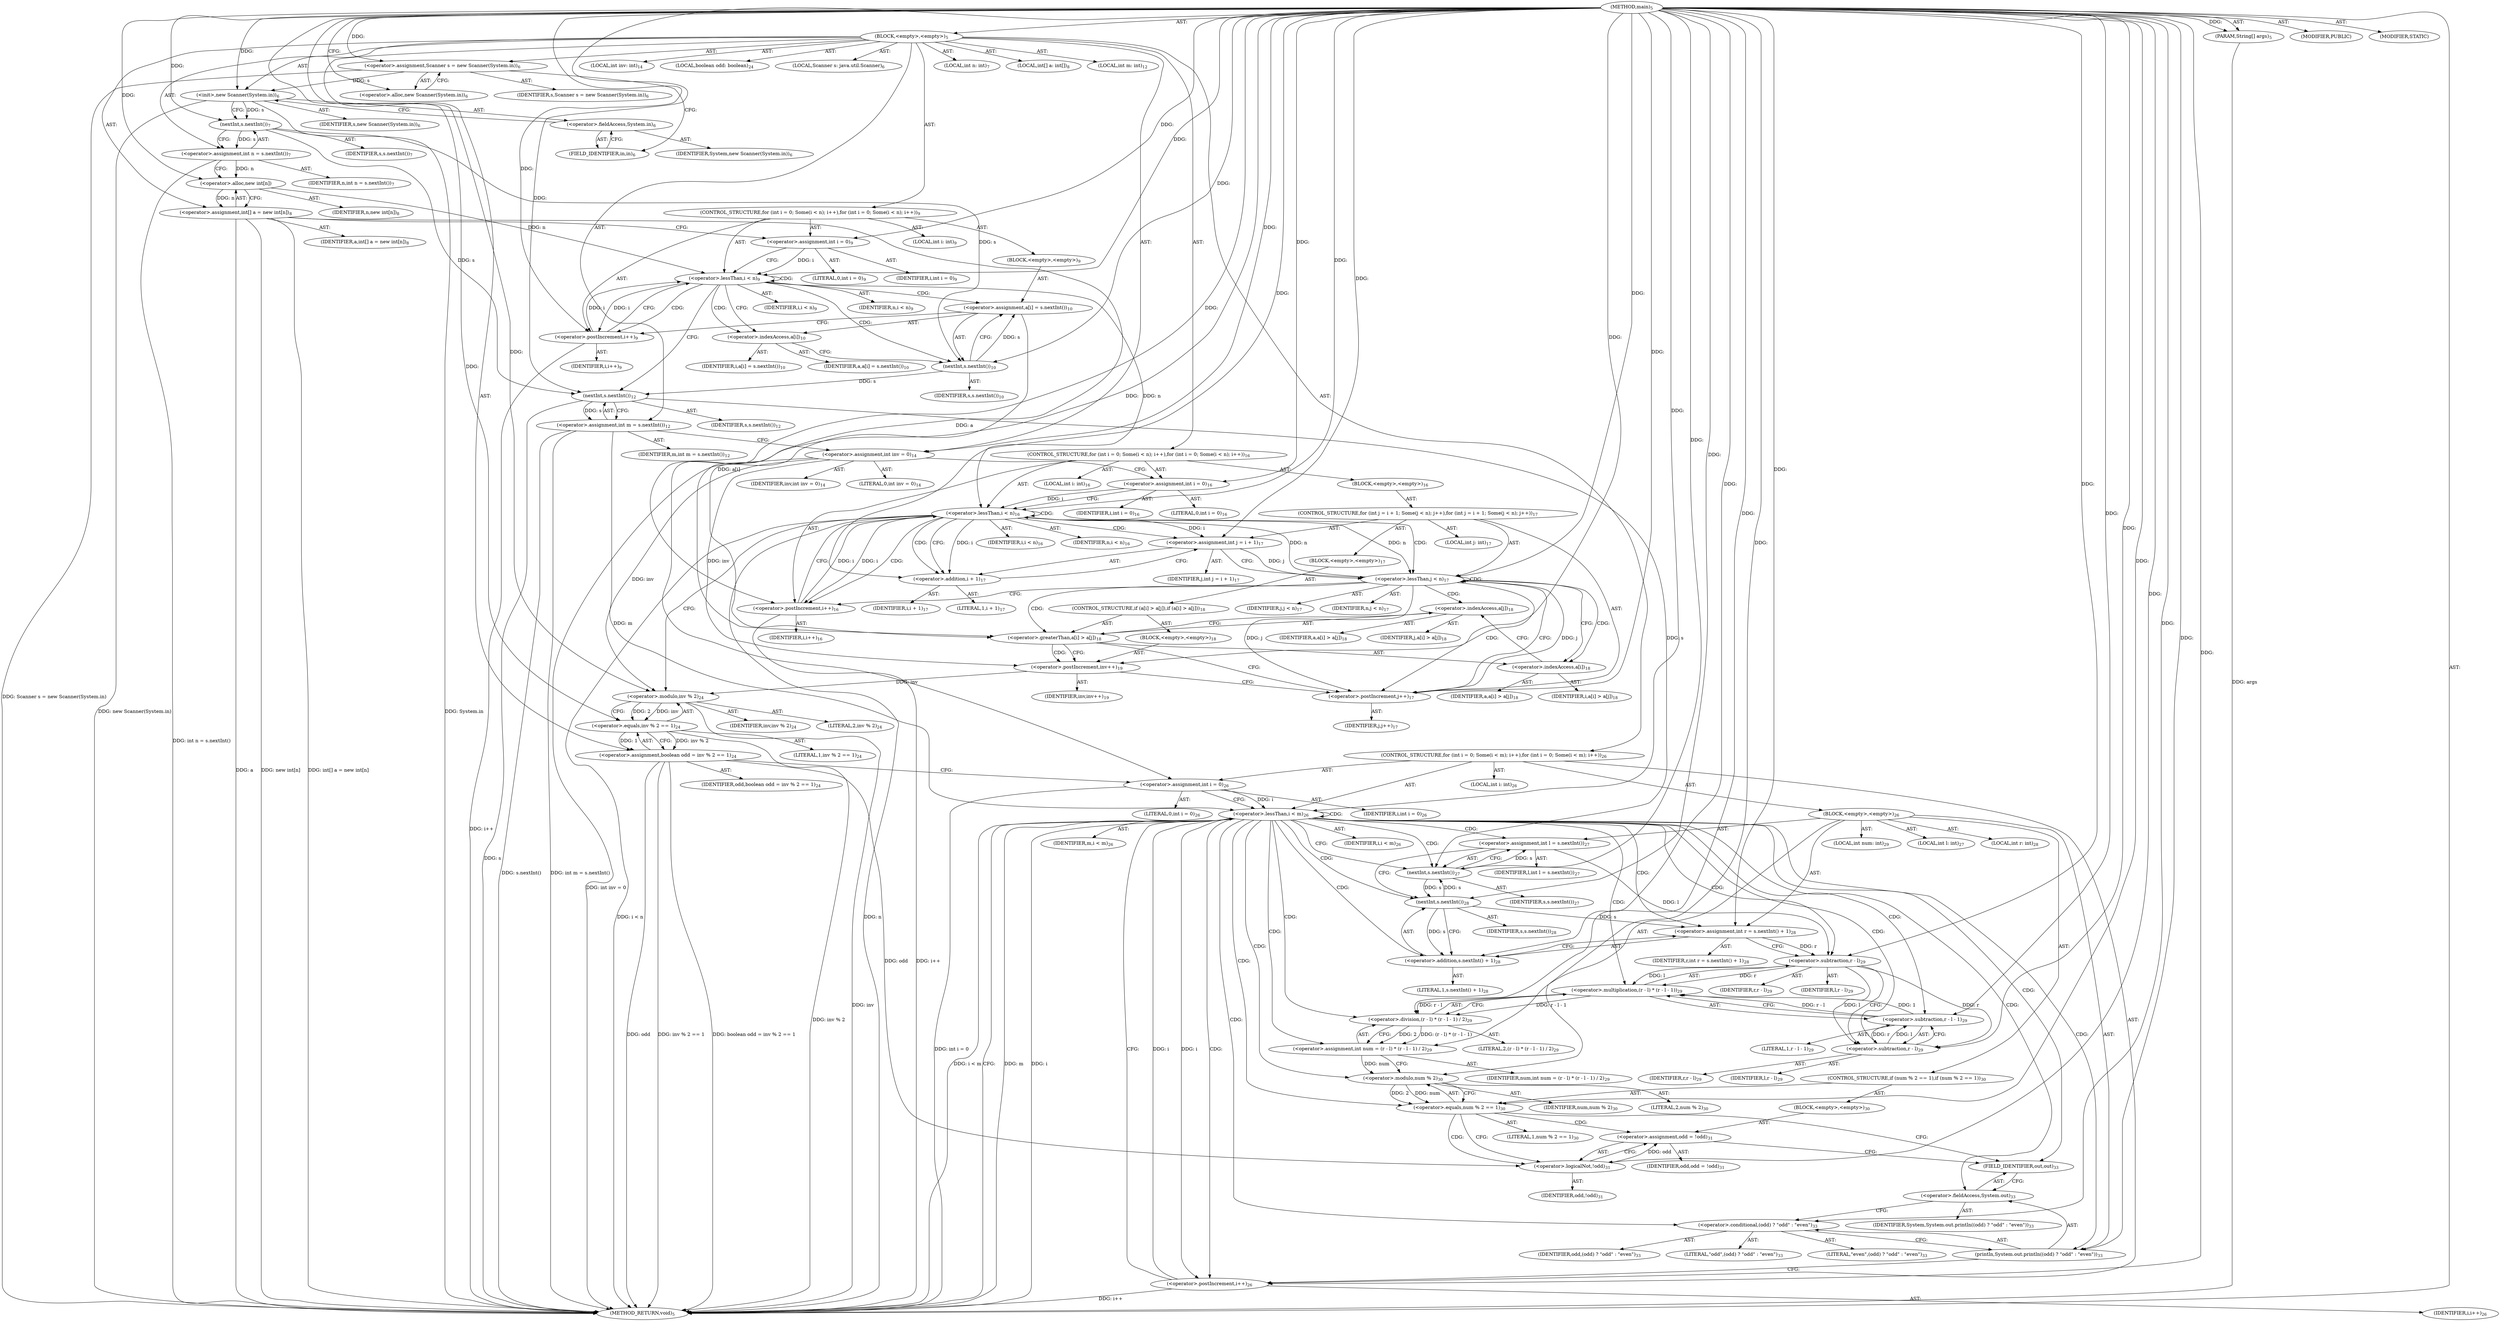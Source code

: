 digraph "main" {  
"19" [label = <(METHOD,main)<SUB>5</SUB>> ]
"20" [label = <(PARAM,String[] args)<SUB>5</SUB>> ]
"21" [label = <(BLOCK,&lt;empty&gt;,&lt;empty&gt;)<SUB>5</SUB>> ]
"4" [label = <(LOCAL,Scanner s: java.util.Scanner)<SUB>6</SUB>> ]
"22" [label = <(&lt;operator&gt;.assignment,Scanner s = new Scanner(System.in))<SUB>6</SUB>> ]
"23" [label = <(IDENTIFIER,s,Scanner s = new Scanner(System.in))<SUB>6</SUB>> ]
"24" [label = <(&lt;operator&gt;.alloc,new Scanner(System.in))<SUB>6</SUB>> ]
"25" [label = <(&lt;init&gt;,new Scanner(System.in))<SUB>6</SUB>> ]
"3" [label = <(IDENTIFIER,s,new Scanner(System.in))<SUB>6</SUB>> ]
"26" [label = <(&lt;operator&gt;.fieldAccess,System.in)<SUB>6</SUB>> ]
"27" [label = <(IDENTIFIER,System,new Scanner(System.in))<SUB>6</SUB>> ]
"28" [label = <(FIELD_IDENTIFIER,in,in)<SUB>6</SUB>> ]
"29" [label = <(LOCAL,int n: int)<SUB>7</SUB>> ]
"30" [label = <(&lt;operator&gt;.assignment,int n = s.nextInt())<SUB>7</SUB>> ]
"31" [label = <(IDENTIFIER,n,int n = s.nextInt())<SUB>7</SUB>> ]
"32" [label = <(nextInt,s.nextInt())<SUB>7</SUB>> ]
"33" [label = <(IDENTIFIER,s,s.nextInt())<SUB>7</SUB>> ]
"34" [label = <(LOCAL,int[] a: int[])<SUB>8</SUB>> ]
"35" [label = <(&lt;operator&gt;.assignment,int[] a = new int[n])<SUB>8</SUB>> ]
"36" [label = <(IDENTIFIER,a,int[] a = new int[n])<SUB>8</SUB>> ]
"37" [label = <(&lt;operator&gt;.alloc,new int[n])> ]
"38" [label = <(IDENTIFIER,n,new int[n])<SUB>8</SUB>> ]
"39" [label = <(CONTROL_STRUCTURE,for (int i = 0; Some(i &lt; n); i++),for (int i = 0; Some(i &lt; n); i++))<SUB>9</SUB>> ]
"40" [label = <(LOCAL,int i: int)<SUB>9</SUB>> ]
"41" [label = <(&lt;operator&gt;.assignment,int i = 0)<SUB>9</SUB>> ]
"42" [label = <(IDENTIFIER,i,int i = 0)<SUB>9</SUB>> ]
"43" [label = <(LITERAL,0,int i = 0)<SUB>9</SUB>> ]
"44" [label = <(&lt;operator&gt;.lessThan,i &lt; n)<SUB>9</SUB>> ]
"45" [label = <(IDENTIFIER,i,i &lt; n)<SUB>9</SUB>> ]
"46" [label = <(IDENTIFIER,n,i &lt; n)<SUB>9</SUB>> ]
"47" [label = <(&lt;operator&gt;.postIncrement,i++)<SUB>9</SUB>> ]
"48" [label = <(IDENTIFIER,i,i++)<SUB>9</SUB>> ]
"49" [label = <(BLOCK,&lt;empty&gt;,&lt;empty&gt;)<SUB>9</SUB>> ]
"50" [label = <(&lt;operator&gt;.assignment,a[i] = s.nextInt())<SUB>10</SUB>> ]
"51" [label = <(&lt;operator&gt;.indexAccess,a[i])<SUB>10</SUB>> ]
"52" [label = <(IDENTIFIER,a,a[i] = s.nextInt())<SUB>10</SUB>> ]
"53" [label = <(IDENTIFIER,i,a[i] = s.nextInt())<SUB>10</SUB>> ]
"54" [label = <(nextInt,s.nextInt())<SUB>10</SUB>> ]
"55" [label = <(IDENTIFIER,s,s.nextInt())<SUB>10</SUB>> ]
"56" [label = <(LOCAL,int m: int)<SUB>12</SUB>> ]
"57" [label = <(&lt;operator&gt;.assignment,int m = s.nextInt())<SUB>12</SUB>> ]
"58" [label = <(IDENTIFIER,m,int m = s.nextInt())<SUB>12</SUB>> ]
"59" [label = <(nextInt,s.nextInt())<SUB>12</SUB>> ]
"60" [label = <(IDENTIFIER,s,s.nextInt())<SUB>12</SUB>> ]
"61" [label = <(LOCAL,int inv: int)<SUB>14</SUB>> ]
"62" [label = <(&lt;operator&gt;.assignment,int inv = 0)<SUB>14</SUB>> ]
"63" [label = <(IDENTIFIER,inv,int inv = 0)<SUB>14</SUB>> ]
"64" [label = <(LITERAL,0,int inv = 0)<SUB>14</SUB>> ]
"65" [label = <(CONTROL_STRUCTURE,for (int i = 0; Some(i &lt; n); i++),for (int i = 0; Some(i &lt; n); i++))<SUB>16</SUB>> ]
"66" [label = <(LOCAL,int i: int)<SUB>16</SUB>> ]
"67" [label = <(&lt;operator&gt;.assignment,int i = 0)<SUB>16</SUB>> ]
"68" [label = <(IDENTIFIER,i,int i = 0)<SUB>16</SUB>> ]
"69" [label = <(LITERAL,0,int i = 0)<SUB>16</SUB>> ]
"70" [label = <(&lt;operator&gt;.lessThan,i &lt; n)<SUB>16</SUB>> ]
"71" [label = <(IDENTIFIER,i,i &lt; n)<SUB>16</SUB>> ]
"72" [label = <(IDENTIFIER,n,i &lt; n)<SUB>16</SUB>> ]
"73" [label = <(&lt;operator&gt;.postIncrement,i++)<SUB>16</SUB>> ]
"74" [label = <(IDENTIFIER,i,i++)<SUB>16</SUB>> ]
"75" [label = <(BLOCK,&lt;empty&gt;,&lt;empty&gt;)<SUB>16</SUB>> ]
"76" [label = <(CONTROL_STRUCTURE,for (int j = i + 1; Some(j &lt; n); j++),for (int j = i + 1; Some(j &lt; n); j++))<SUB>17</SUB>> ]
"77" [label = <(LOCAL,int j: int)<SUB>17</SUB>> ]
"78" [label = <(&lt;operator&gt;.assignment,int j = i + 1)<SUB>17</SUB>> ]
"79" [label = <(IDENTIFIER,j,int j = i + 1)<SUB>17</SUB>> ]
"80" [label = <(&lt;operator&gt;.addition,i + 1)<SUB>17</SUB>> ]
"81" [label = <(IDENTIFIER,i,i + 1)<SUB>17</SUB>> ]
"82" [label = <(LITERAL,1,i + 1)<SUB>17</SUB>> ]
"83" [label = <(&lt;operator&gt;.lessThan,j &lt; n)<SUB>17</SUB>> ]
"84" [label = <(IDENTIFIER,j,j &lt; n)<SUB>17</SUB>> ]
"85" [label = <(IDENTIFIER,n,j &lt; n)<SUB>17</SUB>> ]
"86" [label = <(&lt;operator&gt;.postIncrement,j++)<SUB>17</SUB>> ]
"87" [label = <(IDENTIFIER,j,j++)<SUB>17</SUB>> ]
"88" [label = <(BLOCK,&lt;empty&gt;,&lt;empty&gt;)<SUB>17</SUB>> ]
"89" [label = <(CONTROL_STRUCTURE,if (a[i] &gt; a[j]),if (a[i] &gt; a[j]))<SUB>18</SUB>> ]
"90" [label = <(&lt;operator&gt;.greaterThan,a[i] &gt; a[j])<SUB>18</SUB>> ]
"91" [label = <(&lt;operator&gt;.indexAccess,a[i])<SUB>18</SUB>> ]
"92" [label = <(IDENTIFIER,a,a[i] &gt; a[j])<SUB>18</SUB>> ]
"93" [label = <(IDENTIFIER,i,a[i] &gt; a[j])<SUB>18</SUB>> ]
"94" [label = <(&lt;operator&gt;.indexAccess,a[j])<SUB>18</SUB>> ]
"95" [label = <(IDENTIFIER,a,a[i] &gt; a[j])<SUB>18</SUB>> ]
"96" [label = <(IDENTIFIER,j,a[i] &gt; a[j])<SUB>18</SUB>> ]
"97" [label = <(BLOCK,&lt;empty&gt;,&lt;empty&gt;)<SUB>18</SUB>> ]
"98" [label = <(&lt;operator&gt;.postIncrement,inv++)<SUB>19</SUB>> ]
"99" [label = <(IDENTIFIER,inv,inv++)<SUB>19</SUB>> ]
"100" [label = <(LOCAL,boolean odd: boolean)<SUB>24</SUB>> ]
"101" [label = <(&lt;operator&gt;.assignment,boolean odd = inv % 2 == 1)<SUB>24</SUB>> ]
"102" [label = <(IDENTIFIER,odd,boolean odd = inv % 2 == 1)<SUB>24</SUB>> ]
"103" [label = <(&lt;operator&gt;.equals,inv % 2 == 1)<SUB>24</SUB>> ]
"104" [label = <(&lt;operator&gt;.modulo,inv % 2)<SUB>24</SUB>> ]
"105" [label = <(IDENTIFIER,inv,inv % 2)<SUB>24</SUB>> ]
"106" [label = <(LITERAL,2,inv % 2)<SUB>24</SUB>> ]
"107" [label = <(LITERAL,1,inv % 2 == 1)<SUB>24</SUB>> ]
"108" [label = <(CONTROL_STRUCTURE,for (int i = 0; Some(i &lt; m); i++),for (int i = 0; Some(i &lt; m); i++))<SUB>26</SUB>> ]
"109" [label = <(LOCAL,int i: int)<SUB>26</SUB>> ]
"110" [label = <(&lt;operator&gt;.assignment,int i = 0)<SUB>26</SUB>> ]
"111" [label = <(IDENTIFIER,i,int i = 0)<SUB>26</SUB>> ]
"112" [label = <(LITERAL,0,int i = 0)<SUB>26</SUB>> ]
"113" [label = <(&lt;operator&gt;.lessThan,i &lt; m)<SUB>26</SUB>> ]
"114" [label = <(IDENTIFIER,i,i &lt; m)<SUB>26</SUB>> ]
"115" [label = <(IDENTIFIER,m,i &lt; m)<SUB>26</SUB>> ]
"116" [label = <(&lt;operator&gt;.postIncrement,i++)<SUB>26</SUB>> ]
"117" [label = <(IDENTIFIER,i,i++)<SUB>26</SUB>> ]
"118" [label = <(BLOCK,&lt;empty&gt;,&lt;empty&gt;)<SUB>26</SUB>> ]
"119" [label = <(LOCAL,int l: int)<SUB>27</SUB>> ]
"120" [label = <(&lt;operator&gt;.assignment,int l = s.nextInt())<SUB>27</SUB>> ]
"121" [label = <(IDENTIFIER,l,int l = s.nextInt())<SUB>27</SUB>> ]
"122" [label = <(nextInt,s.nextInt())<SUB>27</SUB>> ]
"123" [label = <(IDENTIFIER,s,s.nextInt())<SUB>27</SUB>> ]
"124" [label = <(LOCAL,int r: int)<SUB>28</SUB>> ]
"125" [label = <(&lt;operator&gt;.assignment,int r = s.nextInt() + 1)<SUB>28</SUB>> ]
"126" [label = <(IDENTIFIER,r,int r = s.nextInt() + 1)<SUB>28</SUB>> ]
"127" [label = <(&lt;operator&gt;.addition,s.nextInt() + 1)<SUB>28</SUB>> ]
"128" [label = <(nextInt,s.nextInt())<SUB>28</SUB>> ]
"129" [label = <(IDENTIFIER,s,s.nextInt())<SUB>28</SUB>> ]
"130" [label = <(LITERAL,1,s.nextInt() + 1)<SUB>28</SUB>> ]
"131" [label = <(LOCAL,int num: int)<SUB>29</SUB>> ]
"132" [label = <(&lt;operator&gt;.assignment,int num = (r - l) * (r - l - 1) / 2)<SUB>29</SUB>> ]
"133" [label = <(IDENTIFIER,num,int num = (r - l) * (r - l - 1) / 2)<SUB>29</SUB>> ]
"134" [label = <(&lt;operator&gt;.division,(r - l) * (r - l - 1) / 2)<SUB>29</SUB>> ]
"135" [label = <(&lt;operator&gt;.multiplication,(r - l) * (r - l - 1))<SUB>29</SUB>> ]
"136" [label = <(&lt;operator&gt;.subtraction,r - l)<SUB>29</SUB>> ]
"137" [label = <(IDENTIFIER,r,r - l)<SUB>29</SUB>> ]
"138" [label = <(IDENTIFIER,l,r - l)<SUB>29</SUB>> ]
"139" [label = <(&lt;operator&gt;.subtraction,r - l - 1)<SUB>29</SUB>> ]
"140" [label = <(&lt;operator&gt;.subtraction,r - l)<SUB>29</SUB>> ]
"141" [label = <(IDENTIFIER,r,r - l)<SUB>29</SUB>> ]
"142" [label = <(IDENTIFIER,l,r - l)<SUB>29</SUB>> ]
"143" [label = <(LITERAL,1,r - l - 1)<SUB>29</SUB>> ]
"144" [label = <(LITERAL,2,(r - l) * (r - l - 1) / 2)<SUB>29</SUB>> ]
"145" [label = <(CONTROL_STRUCTURE,if (num % 2 == 1),if (num % 2 == 1))<SUB>30</SUB>> ]
"146" [label = <(&lt;operator&gt;.equals,num % 2 == 1)<SUB>30</SUB>> ]
"147" [label = <(&lt;operator&gt;.modulo,num % 2)<SUB>30</SUB>> ]
"148" [label = <(IDENTIFIER,num,num % 2)<SUB>30</SUB>> ]
"149" [label = <(LITERAL,2,num % 2)<SUB>30</SUB>> ]
"150" [label = <(LITERAL,1,num % 2 == 1)<SUB>30</SUB>> ]
"151" [label = <(BLOCK,&lt;empty&gt;,&lt;empty&gt;)<SUB>30</SUB>> ]
"152" [label = <(&lt;operator&gt;.assignment,odd = !odd)<SUB>31</SUB>> ]
"153" [label = <(IDENTIFIER,odd,odd = !odd)<SUB>31</SUB>> ]
"154" [label = <(&lt;operator&gt;.logicalNot,!odd)<SUB>31</SUB>> ]
"155" [label = <(IDENTIFIER,odd,!odd)<SUB>31</SUB>> ]
"156" [label = <(println,System.out.println((odd) ? &quot;odd&quot; : &quot;even&quot;))<SUB>33</SUB>> ]
"157" [label = <(&lt;operator&gt;.fieldAccess,System.out)<SUB>33</SUB>> ]
"158" [label = <(IDENTIFIER,System,System.out.println((odd) ? &quot;odd&quot; : &quot;even&quot;))<SUB>33</SUB>> ]
"159" [label = <(FIELD_IDENTIFIER,out,out)<SUB>33</SUB>> ]
"160" [label = <(&lt;operator&gt;.conditional,(odd) ? &quot;odd&quot; : &quot;even&quot;)<SUB>33</SUB>> ]
"161" [label = <(IDENTIFIER,odd,(odd) ? &quot;odd&quot; : &quot;even&quot;)<SUB>33</SUB>> ]
"162" [label = <(LITERAL,&quot;odd&quot;,(odd) ? &quot;odd&quot; : &quot;even&quot;)<SUB>33</SUB>> ]
"163" [label = <(LITERAL,&quot;even&quot;,(odd) ? &quot;odd&quot; : &quot;even&quot;)<SUB>33</SUB>> ]
"164" [label = <(MODIFIER,PUBLIC)> ]
"165" [label = <(MODIFIER,STATIC)> ]
"166" [label = <(METHOD_RETURN,void)<SUB>5</SUB>> ]
  "19" -> "20"  [ label = "AST: "] 
  "19" -> "21"  [ label = "AST: "] 
  "19" -> "164"  [ label = "AST: "] 
  "19" -> "165"  [ label = "AST: "] 
  "19" -> "166"  [ label = "AST: "] 
  "21" -> "4"  [ label = "AST: "] 
  "21" -> "22"  [ label = "AST: "] 
  "21" -> "25"  [ label = "AST: "] 
  "21" -> "29"  [ label = "AST: "] 
  "21" -> "30"  [ label = "AST: "] 
  "21" -> "34"  [ label = "AST: "] 
  "21" -> "35"  [ label = "AST: "] 
  "21" -> "39"  [ label = "AST: "] 
  "21" -> "56"  [ label = "AST: "] 
  "21" -> "57"  [ label = "AST: "] 
  "21" -> "61"  [ label = "AST: "] 
  "21" -> "62"  [ label = "AST: "] 
  "21" -> "65"  [ label = "AST: "] 
  "21" -> "100"  [ label = "AST: "] 
  "21" -> "101"  [ label = "AST: "] 
  "21" -> "108"  [ label = "AST: "] 
  "22" -> "23"  [ label = "AST: "] 
  "22" -> "24"  [ label = "AST: "] 
  "25" -> "3"  [ label = "AST: "] 
  "25" -> "26"  [ label = "AST: "] 
  "26" -> "27"  [ label = "AST: "] 
  "26" -> "28"  [ label = "AST: "] 
  "30" -> "31"  [ label = "AST: "] 
  "30" -> "32"  [ label = "AST: "] 
  "32" -> "33"  [ label = "AST: "] 
  "35" -> "36"  [ label = "AST: "] 
  "35" -> "37"  [ label = "AST: "] 
  "37" -> "38"  [ label = "AST: "] 
  "39" -> "40"  [ label = "AST: "] 
  "39" -> "41"  [ label = "AST: "] 
  "39" -> "44"  [ label = "AST: "] 
  "39" -> "47"  [ label = "AST: "] 
  "39" -> "49"  [ label = "AST: "] 
  "41" -> "42"  [ label = "AST: "] 
  "41" -> "43"  [ label = "AST: "] 
  "44" -> "45"  [ label = "AST: "] 
  "44" -> "46"  [ label = "AST: "] 
  "47" -> "48"  [ label = "AST: "] 
  "49" -> "50"  [ label = "AST: "] 
  "50" -> "51"  [ label = "AST: "] 
  "50" -> "54"  [ label = "AST: "] 
  "51" -> "52"  [ label = "AST: "] 
  "51" -> "53"  [ label = "AST: "] 
  "54" -> "55"  [ label = "AST: "] 
  "57" -> "58"  [ label = "AST: "] 
  "57" -> "59"  [ label = "AST: "] 
  "59" -> "60"  [ label = "AST: "] 
  "62" -> "63"  [ label = "AST: "] 
  "62" -> "64"  [ label = "AST: "] 
  "65" -> "66"  [ label = "AST: "] 
  "65" -> "67"  [ label = "AST: "] 
  "65" -> "70"  [ label = "AST: "] 
  "65" -> "73"  [ label = "AST: "] 
  "65" -> "75"  [ label = "AST: "] 
  "67" -> "68"  [ label = "AST: "] 
  "67" -> "69"  [ label = "AST: "] 
  "70" -> "71"  [ label = "AST: "] 
  "70" -> "72"  [ label = "AST: "] 
  "73" -> "74"  [ label = "AST: "] 
  "75" -> "76"  [ label = "AST: "] 
  "76" -> "77"  [ label = "AST: "] 
  "76" -> "78"  [ label = "AST: "] 
  "76" -> "83"  [ label = "AST: "] 
  "76" -> "86"  [ label = "AST: "] 
  "76" -> "88"  [ label = "AST: "] 
  "78" -> "79"  [ label = "AST: "] 
  "78" -> "80"  [ label = "AST: "] 
  "80" -> "81"  [ label = "AST: "] 
  "80" -> "82"  [ label = "AST: "] 
  "83" -> "84"  [ label = "AST: "] 
  "83" -> "85"  [ label = "AST: "] 
  "86" -> "87"  [ label = "AST: "] 
  "88" -> "89"  [ label = "AST: "] 
  "89" -> "90"  [ label = "AST: "] 
  "89" -> "97"  [ label = "AST: "] 
  "90" -> "91"  [ label = "AST: "] 
  "90" -> "94"  [ label = "AST: "] 
  "91" -> "92"  [ label = "AST: "] 
  "91" -> "93"  [ label = "AST: "] 
  "94" -> "95"  [ label = "AST: "] 
  "94" -> "96"  [ label = "AST: "] 
  "97" -> "98"  [ label = "AST: "] 
  "98" -> "99"  [ label = "AST: "] 
  "101" -> "102"  [ label = "AST: "] 
  "101" -> "103"  [ label = "AST: "] 
  "103" -> "104"  [ label = "AST: "] 
  "103" -> "107"  [ label = "AST: "] 
  "104" -> "105"  [ label = "AST: "] 
  "104" -> "106"  [ label = "AST: "] 
  "108" -> "109"  [ label = "AST: "] 
  "108" -> "110"  [ label = "AST: "] 
  "108" -> "113"  [ label = "AST: "] 
  "108" -> "116"  [ label = "AST: "] 
  "108" -> "118"  [ label = "AST: "] 
  "110" -> "111"  [ label = "AST: "] 
  "110" -> "112"  [ label = "AST: "] 
  "113" -> "114"  [ label = "AST: "] 
  "113" -> "115"  [ label = "AST: "] 
  "116" -> "117"  [ label = "AST: "] 
  "118" -> "119"  [ label = "AST: "] 
  "118" -> "120"  [ label = "AST: "] 
  "118" -> "124"  [ label = "AST: "] 
  "118" -> "125"  [ label = "AST: "] 
  "118" -> "131"  [ label = "AST: "] 
  "118" -> "132"  [ label = "AST: "] 
  "118" -> "145"  [ label = "AST: "] 
  "118" -> "156"  [ label = "AST: "] 
  "120" -> "121"  [ label = "AST: "] 
  "120" -> "122"  [ label = "AST: "] 
  "122" -> "123"  [ label = "AST: "] 
  "125" -> "126"  [ label = "AST: "] 
  "125" -> "127"  [ label = "AST: "] 
  "127" -> "128"  [ label = "AST: "] 
  "127" -> "130"  [ label = "AST: "] 
  "128" -> "129"  [ label = "AST: "] 
  "132" -> "133"  [ label = "AST: "] 
  "132" -> "134"  [ label = "AST: "] 
  "134" -> "135"  [ label = "AST: "] 
  "134" -> "144"  [ label = "AST: "] 
  "135" -> "136"  [ label = "AST: "] 
  "135" -> "139"  [ label = "AST: "] 
  "136" -> "137"  [ label = "AST: "] 
  "136" -> "138"  [ label = "AST: "] 
  "139" -> "140"  [ label = "AST: "] 
  "139" -> "143"  [ label = "AST: "] 
  "140" -> "141"  [ label = "AST: "] 
  "140" -> "142"  [ label = "AST: "] 
  "145" -> "146"  [ label = "AST: "] 
  "145" -> "151"  [ label = "AST: "] 
  "146" -> "147"  [ label = "AST: "] 
  "146" -> "150"  [ label = "AST: "] 
  "147" -> "148"  [ label = "AST: "] 
  "147" -> "149"  [ label = "AST: "] 
  "151" -> "152"  [ label = "AST: "] 
  "152" -> "153"  [ label = "AST: "] 
  "152" -> "154"  [ label = "AST: "] 
  "154" -> "155"  [ label = "AST: "] 
  "156" -> "157"  [ label = "AST: "] 
  "156" -> "160"  [ label = "AST: "] 
  "157" -> "158"  [ label = "AST: "] 
  "157" -> "159"  [ label = "AST: "] 
  "160" -> "161"  [ label = "AST: "] 
  "160" -> "162"  [ label = "AST: "] 
  "160" -> "163"  [ label = "AST: "] 
  "22" -> "28"  [ label = "CFG: "] 
  "25" -> "32"  [ label = "CFG: "] 
  "30" -> "37"  [ label = "CFG: "] 
  "35" -> "41"  [ label = "CFG: "] 
  "57" -> "62"  [ label = "CFG: "] 
  "62" -> "67"  [ label = "CFG: "] 
  "101" -> "110"  [ label = "CFG: "] 
  "24" -> "22"  [ label = "CFG: "] 
  "26" -> "25"  [ label = "CFG: "] 
  "32" -> "30"  [ label = "CFG: "] 
  "37" -> "35"  [ label = "CFG: "] 
  "41" -> "44"  [ label = "CFG: "] 
  "44" -> "51"  [ label = "CFG: "] 
  "44" -> "59"  [ label = "CFG: "] 
  "47" -> "44"  [ label = "CFG: "] 
  "59" -> "57"  [ label = "CFG: "] 
  "67" -> "70"  [ label = "CFG: "] 
  "70" -> "80"  [ label = "CFG: "] 
  "70" -> "104"  [ label = "CFG: "] 
  "73" -> "70"  [ label = "CFG: "] 
  "103" -> "101"  [ label = "CFG: "] 
  "110" -> "113"  [ label = "CFG: "] 
  "113" -> "166"  [ label = "CFG: "] 
  "113" -> "122"  [ label = "CFG: "] 
  "116" -> "113"  [ label = "CFG: "] 
  "28" -> "26"  [ label = "CFG: "] 
  "50" -> "47"  [ label = "CFG: "] 
  "104" -> "103"  [ label = "CFG: "] 
  "120" -> "128"  [ label = "CFG: "] 
  "125" -> "136"  [ label = "CFG: "] 
  "132" -> "147"  [ label = "CFG: "] 
  "156" -> "116"  [ label = "CFG: "] 
  "51" -> "54"  [ label = "CFG: "] 
  "54" -> "50"  [ label = "CFG: "] 
  "78" -> "83"  [ label = "CFG: "] 
  "83" -> "91"  [ label = "CFG: "] 
  "83" -> "73"  [ label = "CFG: "] 
  "86" -> "83"  [ label = "CFG: "] 
  "122" -> "120"  [ label = "CFG: "] 
  "127" -> "125"  [ label = "CFG: "] 
  "134" -> "132"  [ label = "CFG: "] 
  "146" -> "154"  [ label = "CFG: "] 
  "146" -> "159"  [ label = "CFG: "] 
  "157" -> "160"  [ label = "CFG: "] 
  "160" -> "156"  [ label = "CFG: "] 
  "80" -> "78"  [ label = "CFG: "] 
  "128" -> "127"  [ label = "CFG: "] 
  "135" -> "134"  [ label = "CFG: "] 
  "147" -> "146"  [ label = "CFG: "] 
  "152" -> "159"  [ label = "CFG: "] 
  "159" -> "157"  [ label = "CFG: "] 
  "90" -> "98"  [ label = "CFG: "] 
  "90" -> "86"  [ label = "CFG: "] 
  "136" -> "140"  [ label = "CFG: "] 
  "139" -> "135"  [ label = "CFG: "] 
  "154" -> "152"  [ label = "CFG: "] 
  "91" -> "94"  [ label = "CFG: "] 
  "94" -> "90"  [ label = "CFG: "] 
  "98" -> "86"  [ label = "CFG: "] 
  "140" -> "139"  [ label = "CFG: "] 
  "19" -> "24"  [ label = "CFG: "] 
  "20" -> "166"  [ label = "DDG: args"] 
  "22" -> "166"  [ label = "DDG: Scanner s = new Scanner(System.in)"] 
  "25" -> "166"  [ label = "DDG: System.in"] 
  "25" -> "166"  [ label = "DDG: new Scanner(System.in)"] 
  "30" -> "166"  [ label = "DDG: int n = s.nextInt()"] 
  "35" -> "166"  [ label = "DDG: a"] 
  "35" -> "166"  [ label = "DDG: new int[n]"] 
  "35" -> "166"  [ label = "DDG: int[] a = new int[n]"] 
  "59" -> "166"  [ label = "DDG: s"] 
  "57" -> "166"  [ label = "DDG: s.nextInt()"] 
  "57" -> "166"  [ label = "DDG: int m = s.nextInt()"] 
  "62" -> "166"  [ label = "DDG: int inv = 0"] 
  "70" -> "166"  [ label = "DDG: n"] 
  "70" -> "166"  [ label = "DDG: i &lt; n"] 
  "101" -> "166"  [ label = "DDG: odd"] 
  "104" -> "166"  [ label = "DDG: inv"] 
  "103" -> "166"  [ label = "DDG: inv % 2"] 
  "101" -> "166"  [ label = "DDG: inv % 2 == 1"] 
  "101" -> "166"  [ label = "DDG: boolean odd = inv % 2 == 1"] 
  "110" -> "166"  [ label = "DDG: int i = 0"] 
  "113" -> "166"  [ label = "DDG: i"] 
  "113" -> "166"  [ label = "DDG: m"] 
  "113" -> "166"  [ label = "DDG: i &lt; m"] 
  "116" -> "166"  [ label = "DDG: i++"] 
  "73" -> "166"  [ label = "DDG: i++"] 
  "47" -> "166"  [ label = "DDG: i++"] 
  "19" -> "20"  [ label = "DDG: "] 
  "19" -> "22"  [ label = "DDG: "] 
  "32" -> "30"  [ label = "DDG: s"] 
  "37" -> "35"  [ label = "DDG: n"] 
  "59" -> "57"  [ label = "DDG: s"] 
  "19" -> "62"  [ label = "DDG: "] 
  "103" -> "101"  [ label = "DDG: inv % 2"] 
  "103" -> "101"  [ label = "DDG: 1"] 
  "22" -> "25"  [ label = "DDG: s"] 
  "19" -> "25"  [ label = "DDG: "] 
  "19" -> "41"  [ label = "DDG: "] 
  "19" -> "67"  [ label = "DDG: "] 
  "19" -> "110"  [ label = "DDG: "] 
  "25" -> "32"  [ label = "DDG: s"] 
  "19" -> "32"  [ label = "DDG: "] 
  "30" -> "37"  [ label = "DDG: n"] 
  "19" -> "37"  [ label = "DDG: "] 
  "41" -> "44"  [ label = "DDG: i"] 
  "47" -> "44"  [ label = "DDG: i"] 
  "19" -> "44"  [ label = "DDG: "] 
  "37" -> "44"  [ label = "DDG: n"] 
  "44" -> "47"  [ label = "DDG: i"] 
  "19" -> "47"  [ label = "DDG: "] 
  "54" -> "50"  [ label = "DDG: s"] 
  "32" -> "59"  [ label = "DDG: s"] 
  "54" -> "59"  [ label = "DDG: s"] 
  "19" -> "59"  [ label = "DDG: "] 
  "67" -> "70"  [ label = "DDG: i"] 
  "73" -> "70"  [ label = "DDG: i"] 
  "19" -> "70"  [ label = "DDG: "] 
  "44" -> "70"  [ label = "DDG: n"] 
  "83" -> "70"  [ label = "DDG: n"] 
  "19" -> "73"  [ label = "DDG: "] 
  "70" -> "73"  [ label = "DDG: i"] 
  "104" -> "103"  [ label = "DDG: inv"] 
  "104" -> "103"  [ label = "DDG: 2"] 
  "19" -> "103"  [ label = "DDG: "] 
  "110" -> "113"  [ label = "DDG: i"] 
  "116" -> "113"  [ label = "DDG: i"] 
  "19" -> "113"  [ label = "DDG: "] 
  "57" -> "113"  [ label = "DDG: m"] 
  "113" -> "116"  [ label = "DDG: i"] 
  "19" -> "116"  [ label = "DDG: "] 
  "122" -> "120"  [ label = "DDG: s"] 
  "128" -> "125"  [ label = "DDG: s"] 
  "19" -> "125"  [ label = "DDG: "] 
  "134" -> "132"  [ label = "DDG: (r - l) * (r - l - 1)"] 
  "134" -> "132"  [ label = "DDG: 2"] 
  "70" -> "78"  [ label = "DDG: i"] 
  "19" -> "78"  [ label = "DDG: "] 
  "62" -> "104"  [ label = "DDG: inv"] 
  "98" -> "104"  [ label = "DDG: inv"] 
  "19" -> "104"  [ label = "DDG: "] 
  "19" -> "156"  [ label = "DDG: "] 
  "32" -> "54"  [ label = "DDG: s"] 
  "19" -> "54"  [ label = "DDG: "] 
  "78" -> "83"  [ label = "DDG: j"] 
  "86" -> "83"  [ label = "DDG: j"] 
  "19" -> "83"  [ label = "DDG: "] 
  "70" -> "83"  [ label = "DDG: n"] 
  "83" -> "86"  [ label = "DDG: j"] 
  "19" -> "86"  [ label = "DDG: "] 
  "59" -> "122"  [ label = "DDG: s"] 
  "128" -> "122"  [ label = "DDG: s"] 
  "19" -> "122"  [ label = "DDG: "] 
  "128" -> "127"  [ label = "DDG: s"] 
  "19" -> "127"  [ label = "DDG: "] 
  "135" -> "134"  [ label = "DDG: r - l"] 
  "135" -> "134"  [ label = "DDG: r - l - 1"] 
  "19" -> "134"  [ label = "DDG: "] 
  "147" -> "146"  [ label = "DDG: num"] 
  "147" -> "146"  [ label = "DDG: 2"] 
  "19" -> "146"  [ label = "DDG: "] 
  "154" -> "152"  [ label = "DDG: odd"] 
  "19" -> "160"  [ label = "DDG: "] 
  "70" -> "80"  [ label = "DDG: i"] 
  "19" -> "80"  [ label = "DDG: "] 
  "122" -> "128"  [ label = "DDG: s"] 
  "19" -> "128"  [ label = "DDG: "] 
  "139" -> "135"  [ label = "DDG: r - l"] 
  "136" -> "135"  [ label = "DDG: r"] 
  "136" -> "135"  [ label = "DDG: l"] 
  "139" -> "135"  [ label = "DDG: 1"] 
  "132" -> "147"  [ label = "DDG: num"] 
  "19" -> "147"  [ label = "DDG: "] 
  "35" -> "90"  [ label = "DDG: a"] 
  "50" -> "90"  [ label = "DDG: a[i]"] 
  "125" -> "136"  [ label = "DDG: r"] 
  "19" -> "136"  [ label = "DDG: "] 
  "120" -> "136"  [ label = "DDG: l"] 
  "140" -> "139"  [ label = "DDG: r"] 
  "140" -> "139"  [ label = "DDG: l"] 
  "19" -> "139"  [ label = "DDG: "] 
  "101" -> "154"  [ label = "DDG: odd"] 
  "19" -> "154"  [ label = "DDG: "] 
  "62" -> "98"  [ label = "DDG: inv"] 
  "19" -> "98"  [ label = "DDG: "] 
  "136" -> "140"  [ label = "DDG: r"] 
  "19" -> "140"  [ label = "DDG: "] 
  "136" -> "140"  [ label = "DDG: l"] 
  "44" -> "47"  [ label = "CDG: "] 
  "44" -> "51"  [ label = "CDG: "] 
  "44" -> "50"  [ label = "CDG: "] 
  "44" -> "44"  [ label = "CDG: "] 
  "44" -> "54"  [ label = "CDG: "] 
  "70" -> "73"  [ label = "CDG: "] 
  "70" -> "80"  [ label = "CDG: "] 
  "70" -> "83"  [ label = "CDG: "] 
  "70" -> "70"  [ label = "CDG: "] 
  "70" -> "78"  [ label = "CDG: "] 
  "113" -> "160"  [ label = "CDG: "] 
  "113" -> "120"  [ label = "CDG: "] 
  "113" -> "113"  [ label = "CDG: "] 
  "113" -> "136"  [ label = "CDG: "] 
  "113" -> "116"  [ label = "CDG: "] 
  "113" -> "146"  [ label = "CDG: "] 
  "113" -> "122"  [ label = "CDG: "] 
  "113" -> "128"  [ label = "CDG: "] 
  "113" -> "132"  [ label = "CDG: "] 
  "113" -> "157"  [ label = "CDG: "] 
  "113" -> "159"  [ label = "CDG: "] 
  "113" -> "134"  [ label = "CDG: "] 
  "113" -> "140"  [ label = "CDG: "] 
  "113" -> "147"  [ label = "CDG: "] 
  "113" -> "135"  [ label = "CDG: "] 
  "113" -> "127"  [ label = "CDG: "] 
  "113" -> "139"  [ label = "CDG: "] 
  "113" -> "156"  [ label = "CDG: "] 
  "113" -> "125"  [ label = "CDG: "] 
  "83" -> "94"  [ label = "CDG: "] 
  "83" -> "91"  [ label = "CDG: "] 
  "83" -> "90"  [ label = "CDG: "] 
  "83" -> "83"  [ label = "CDG: "] 
  "83" -> "86"  [ label = "CDG: "] 
  "146" -> "154"  [ label = "CDG: "] 
  "146" -> "152"  [ label = "CDG: "] 
  "90" -> "98"  [ label = "CDG: "] 
}

